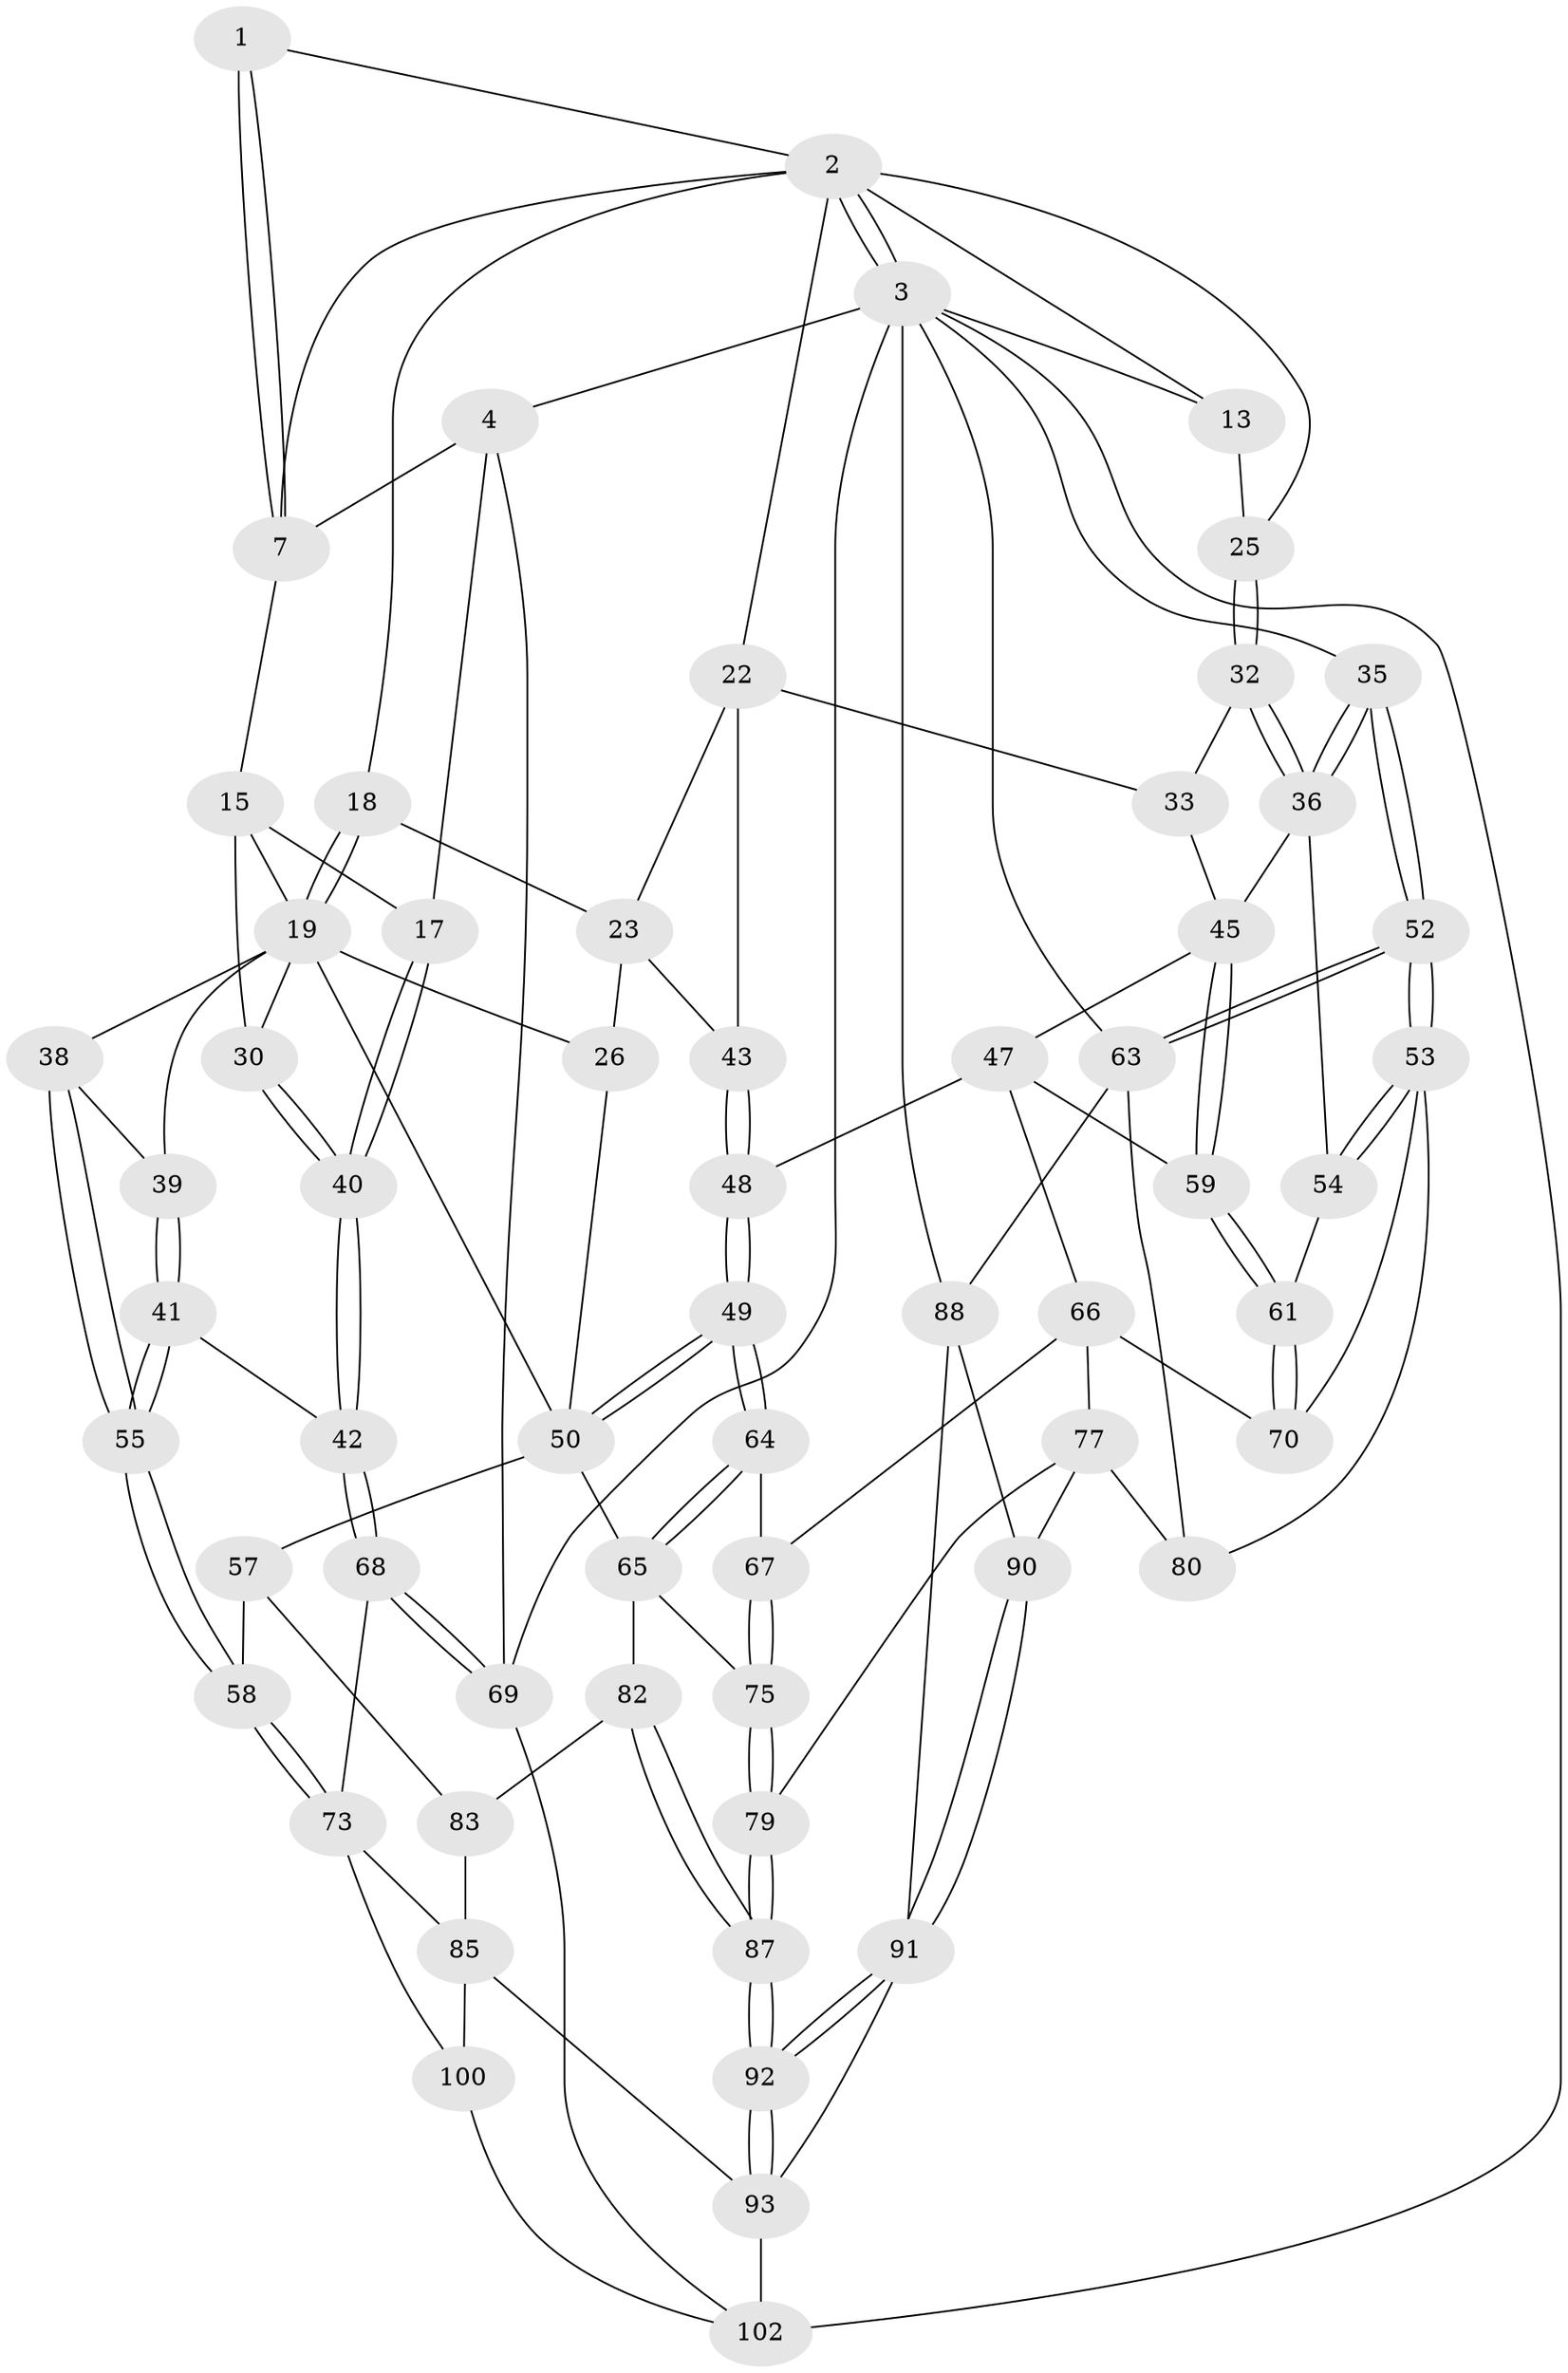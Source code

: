 // original degree distribution, {3: 0.019230769230769232, 4: 0.22115384615384615, 5: 0.5576923076923077, 6: 0.20192307692307693}
// Generated by graph-tools (version 1.1) at 2025/21/03/04/25 18:21:35]
// undirected, 62 vertices, 146 edges
graph export_dot {
graph [start="1"]
  node [color=gray90,style=filled];
  1 [pos="+0.5429187618690535+0"];
  2 [pos="+1+0",super="+10"];
  3 [pos="+1+0",super="+62+12"];
  4 [pos="+0+0",super="+5"];
  7 [pos="+0.5705976718199531+0.12211342774864258",super="+8"];
  13 [pos="+1+0.061365907057808915"];
  15 [pos="+0.32120407276803237+0.2261752965969457",super="+16"];
  17 [pos="+0+0"];
  18 [pos="+0.5959448206937409+0.1597586651993513"];
  19 [pos="+0.36885801322517775+0.2709067352158907",super="+20+28"];
  22 [pos="+0.7349138563597138+0.33771889853136117",super="+34"];
  23 [pos="+0.6959986674270728+0.304163882652128",super="+24+31"];
  25 [pos="+0.9044281176840452+0.27757964810875746"];
  26 [pos="+0.5487041051205007+0.36293817155798624",super="+27"];
  30 [pos="+0.19356489832262852+0.327737006847418"];
  32 [pos="+0.8953966742942011+0.33484324021797957"];
  33 [pos="+0.8473428216347978+0.355422261852418"];
  35 [pos="+1+0.4040806669051613"];
  36 [pos="+0.9338985626292434+0.38491054067306313",super="+44"];
  38 [pos="+0.2890376611433023+0.4129112834134844"];
  39 [pos="+0.2083212089381945+0.34805109915837934"];
  40 [pos="+0+0.28590434819366073"];
  41 [pos="+0.1337272284118009+0.5202110598178847"];
  42 [pos="+0+0.42241119853734727"];
  43 [pos="+0.7147538965080438+0.42304506275076964"];
  45 [pos="+0.8621007979370053+0.4701498581489432",super="+46"];
  47 [pos="+0.7377288399949279+0.46942567051953255",super="+60"];
  48 [pos="+0.7163623104976719+0.4490038981994021"];
  49 [pos="+0.5643802245377654+0.5357616955904329"];
  50 [pos="+0.5422766981777454+0.4298894098675297",super="+51"];
  52 [pos="+1+0.5745469963451945"];
  53 [pos="+1+0.5665287935735639",super="+72"];
  54 [pos="+0.9756615708940221+0.5493145444798079"];
  55 [pos="+0.1768086497463342+0.5511845040380914"];
  57 [pos="+0.39192943050483703+0.6086859595514927"];
  58 [pos="+0.2042524963157857+0.5959724795039516"];
  59 [pos="+0.87863736205622+0.5333198580851419"];
  61 [pos="+0.912923539776651+0.5618640014821804"];
  63 [pos="+1+0.7747642537276512",super="+81"];
  64 [pos="+0.5524601779404886+0.5652582082428561"];
  65 [pos="+0.5023954811816268+0.6078961550396661",super="+76"];
  66 [pos="+0.745515910988251+0.6136344675286128",super="+71"];
  67 [pos="+0.6731981560185265+0.6062003758844162"];
  68 [pos="+0+0.7572478993997318"];
  69 [pos="+0+1"];
  70 [pos="+0.8836620843833296+0.6097464761422863"];
  73 [pos="+0.14496915234695446+0.753456707556935",super="+74"];
  75 [pos="+0.6471660833251225+0.7217136609179469"];
  77 [pos="+0.7758247912526454+0.6884301049718476",super="+78"];
  79 [pos="+0.6538738194633958+0.729924280643028"];
  80 [pos="+0.9264219237236639+0.7068735416406859"];
  82 [pos="+0.5214472515363415+0.7699851611635733"];
  83 [pos="+0.5059139377115532+0.780771811476217",super="+84"];
  85 [pos="+0.3187034256317159+0.8920105526560673",super="+86+95"];
  87 [pos="+0.5954556002152523+0.8226791956595084"];
  88 [pos="+0.8934308022486531+0.7994852605456921",super="+89"];
  90 [pos="+0.7682984607266706+0.7393000916892128"];
  91 [pos="+0.7268244240532685+0.8097668337241767",super="+97"];
  92 [pos="+0.6115905259983939+0.8692841808514256"];
  93 [pos="+0.60998741328895+0.8876929476449729",super="+94+101"];
  100 [pos="+0.19593171964445175+1"];
  102 [pos="+0.7311568016257832+1",super="+103"];
  1 -- 2;
  1 -- 7;
  1 -- 7;
  2 -- 3;
  2 -- 3;
  2 -- 18;
  2 -- 22;
  2 -- 7;
  2 -- 25;
  2 -- 13;
  3 -- 4;
  3 -- 69;
  3 -- 102;
  3 -- 63;
  3 -- 35;
  3 -- 13;
  3 -- 88;
  4 -- 17;
  4 -- 69;
  4 -- 7 [weight=2];
  7 -- 15;
  13 -- 25;
  15 -- 19;
  15 -- 17;
  15 -- 30;
  17 -- 40;
  17 -- 40;
  18 -- 19;
  18 -- 19;
  18 -- 23;
  19 -- 39;
  19 -- 30;
  19 -- 38;
  19 -- 26;
  19 -- 50;
  22 -- 23;
  22 -- 33;
  22 -- 43;
  23 -- 26 [weight=2];
  23 -- 43;
  25 -- 32;
  25 -- 32;
  26 -- 50;
  30 -- 40;
  30 -- 40;
  32 -- 33;
  32 -- 36;
  32 -- 36;
  33 -- 45;
  35 -- 36;
  35 -- 36;
  35 -- 52;
  35 -- 52;
  36 -- 45;
  36 -- 54;
  38 -- 39;
  38 -- 55;
  38 -- 55;
  39 -- 41;
  39 -- 41;
  40 -- 42;
  40 -- 42;
  41 -- 42;
  41 -- 55;
  41 -- 55;
  42 -- 68;
  42 -- 68;
  43 -- 48;
  43 -- 48;
  45 -- 59;
  45 -- 59;
  45 -- 47;
  47 -- 48;
  47 -- 66;
  47 -- 59;
  48 -- 49;
  48 -- 49;
  49 -- 50;
  49 -- 50;
  49 -- 64;
  49 -- 64;
  50 -- 65;
  50 -- 57;
  52 -- 53;
  52 -- 53;
  52 -- 63;
  52 -- 63;
  53 -- 54;
  53 -- 54;
  53 -- 80;
  53 -- 70;
  54 -- 61;
  55 -- 58;
  55 -- 58;
  57 -- 58;
  57 -- 83;
  58 -- 73;
  58 -- 73;
  59 -- 61;
  59 -- 61;
  61 -- 70;
  61 -- 70;
  63 -- 80;
  63 -- 88;
  64 -- 65;
  64 -- 65;
  64 -- 67;
  65 -- 82;
  65 -- 75;
  66 -- 67;
  66 -- 77;
  66 -- 70;
  67 -- 75;
  67 -- 75;
  68 -- 69;
  68 -- 69;
  68 -- 73;
  69 -- 102;
  73 -- 85;
  73 -- 100;
  75 -- 79;
  75 -- 79;
  77 -- 80;
  77 -- 90;
  77 -- 79;
  79 -- 87;
  79 -- 87;
  82 -- 83;
  82 -- 87;
  82 -- 87;
  83 -- 85 [weight=2];
  85 -- 100;
  85 -- 93;
  87 -- 92;
  87 -- 92;
  88 -- 91;
  88 -- 90;
  90 -- 91;
  90 -- 91;
  91 -- 92;
  91 -- 92;
  91 -- 93;
  92 -- 93;
  92 -- 93;
  93 -- 102 [weight=2];
  100 -- 102;
}
